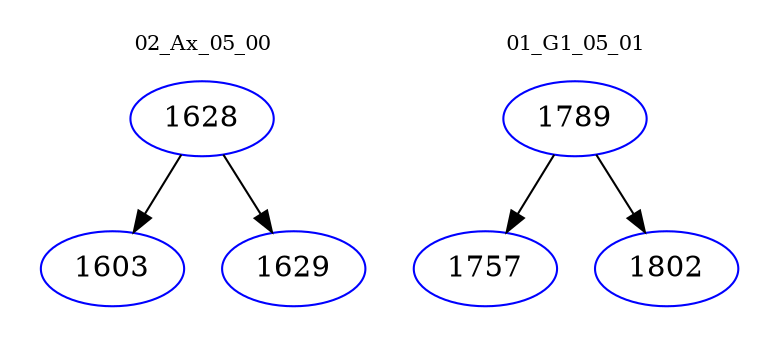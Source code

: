 digraph{
subgraph cluster_0 {
color = white
label = "02_Ax_05_00";
fontsize=10;
T0_1628 [label="1628", color="blue"]
T0_1628 -> T0_1603 [color="black"]
T0_1603 [label="1603", color="blue"]
T0_1628 -> T0_1629 [color="black"]
T0_1629 [label="1629", color="blue"]
}
subgraph cluster_1 {
color = white
label = "01_G1_05_01";
fontsize=10;
T1_1789 [label="1789", color="blue"]
T1_1789 -> T1_1757 [color="black"]
T1_1757 [label="1757", color="blue"]
T1_1789 -> T1_1802 [color="black"]
T1_1802 [label="1802", color="blue"]
}
}
